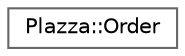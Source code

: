 digraph "Graphical Class Hierarchy"
{
 // LATEX_PDF_SIZE
  bgcolor="transparent";
  edge [fontname=Helvetica,fontsize=10,labelfontname=Helvetica,labelfontsize=10];
  node [fontname=Helvetica,fontsize=10,shape=box,height=0.2,width=0.4];
  rankdir="LR";
  Node0 [id="Node000000",label="Plazza::Order",height=0.2,width=0.4,color="grey40", fillcolor="white", style="filled",URL="$classPlazza_1_1Order.html",tooltip="Represents a pizza order."];
}
